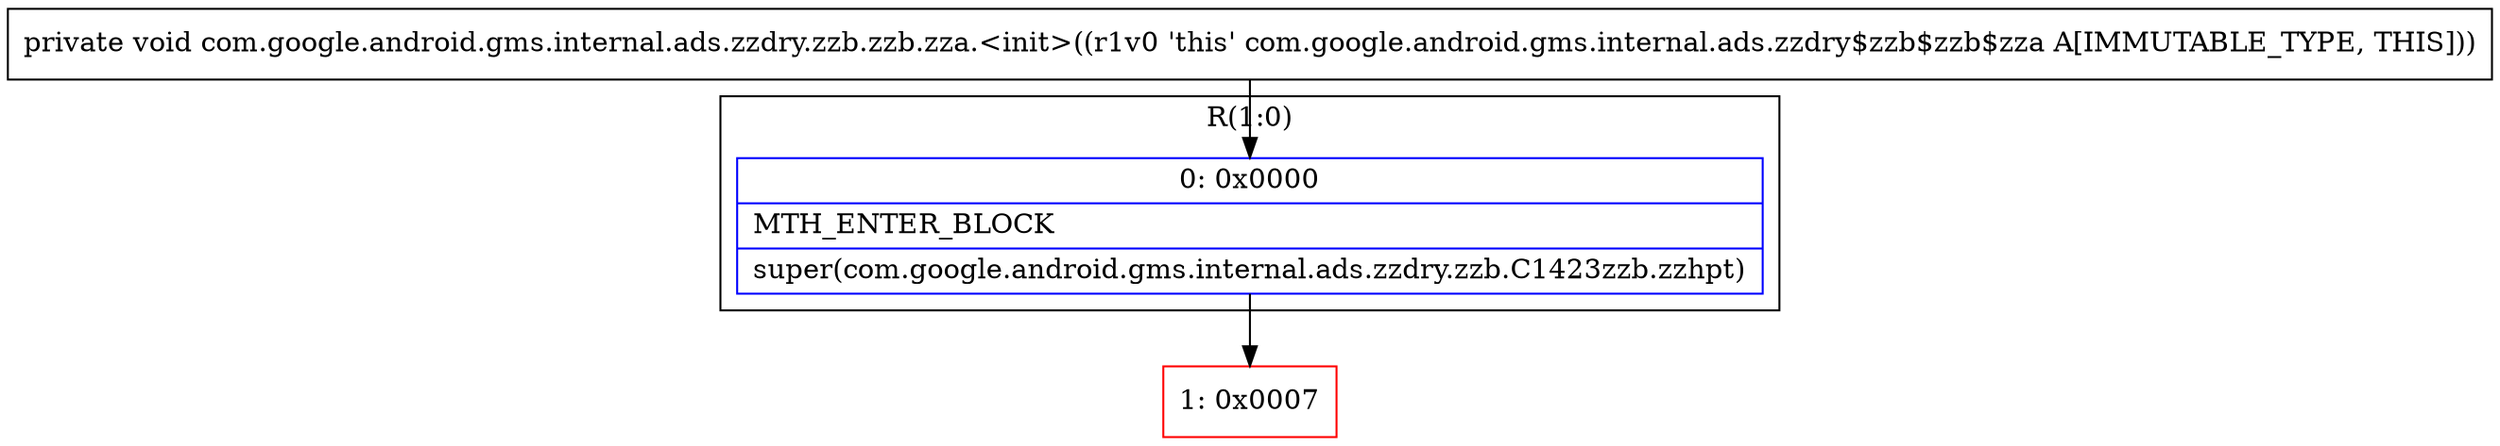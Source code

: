digraph "CFG forcom.google.android.gms.internal.ads.zzdry.zzb.zzb.zza.\<init\>()V" {
subgraph cluster_Region_85706679 {
label = "R(1:0)";
node [shape=record,color=blue];
Node_0 [shape=record,label="{0\:\ 0x0000|MTH_ENTER_BLOCK\l|super(com.google.android.gms.internal.ads.zzdry.zzb.C1423zzb.zzhpt)\l}"];
}
Node_1 [shape=record,color=red,label="{1\:\ 0x0007}"];
MethodNode[shape=record,label="{private void com.google.android.gms.internal.ads.zzdry.zzb.zzb.zza.\<init\>((r1v0 'this' com.google.android.gms.internal.ads.zzdry$zzb$zzb$zza A[IMMUTABLE_TYPE, THIS])) }"];
MethodNode -> Node_0;
Node_0 -> Node_1;
}

